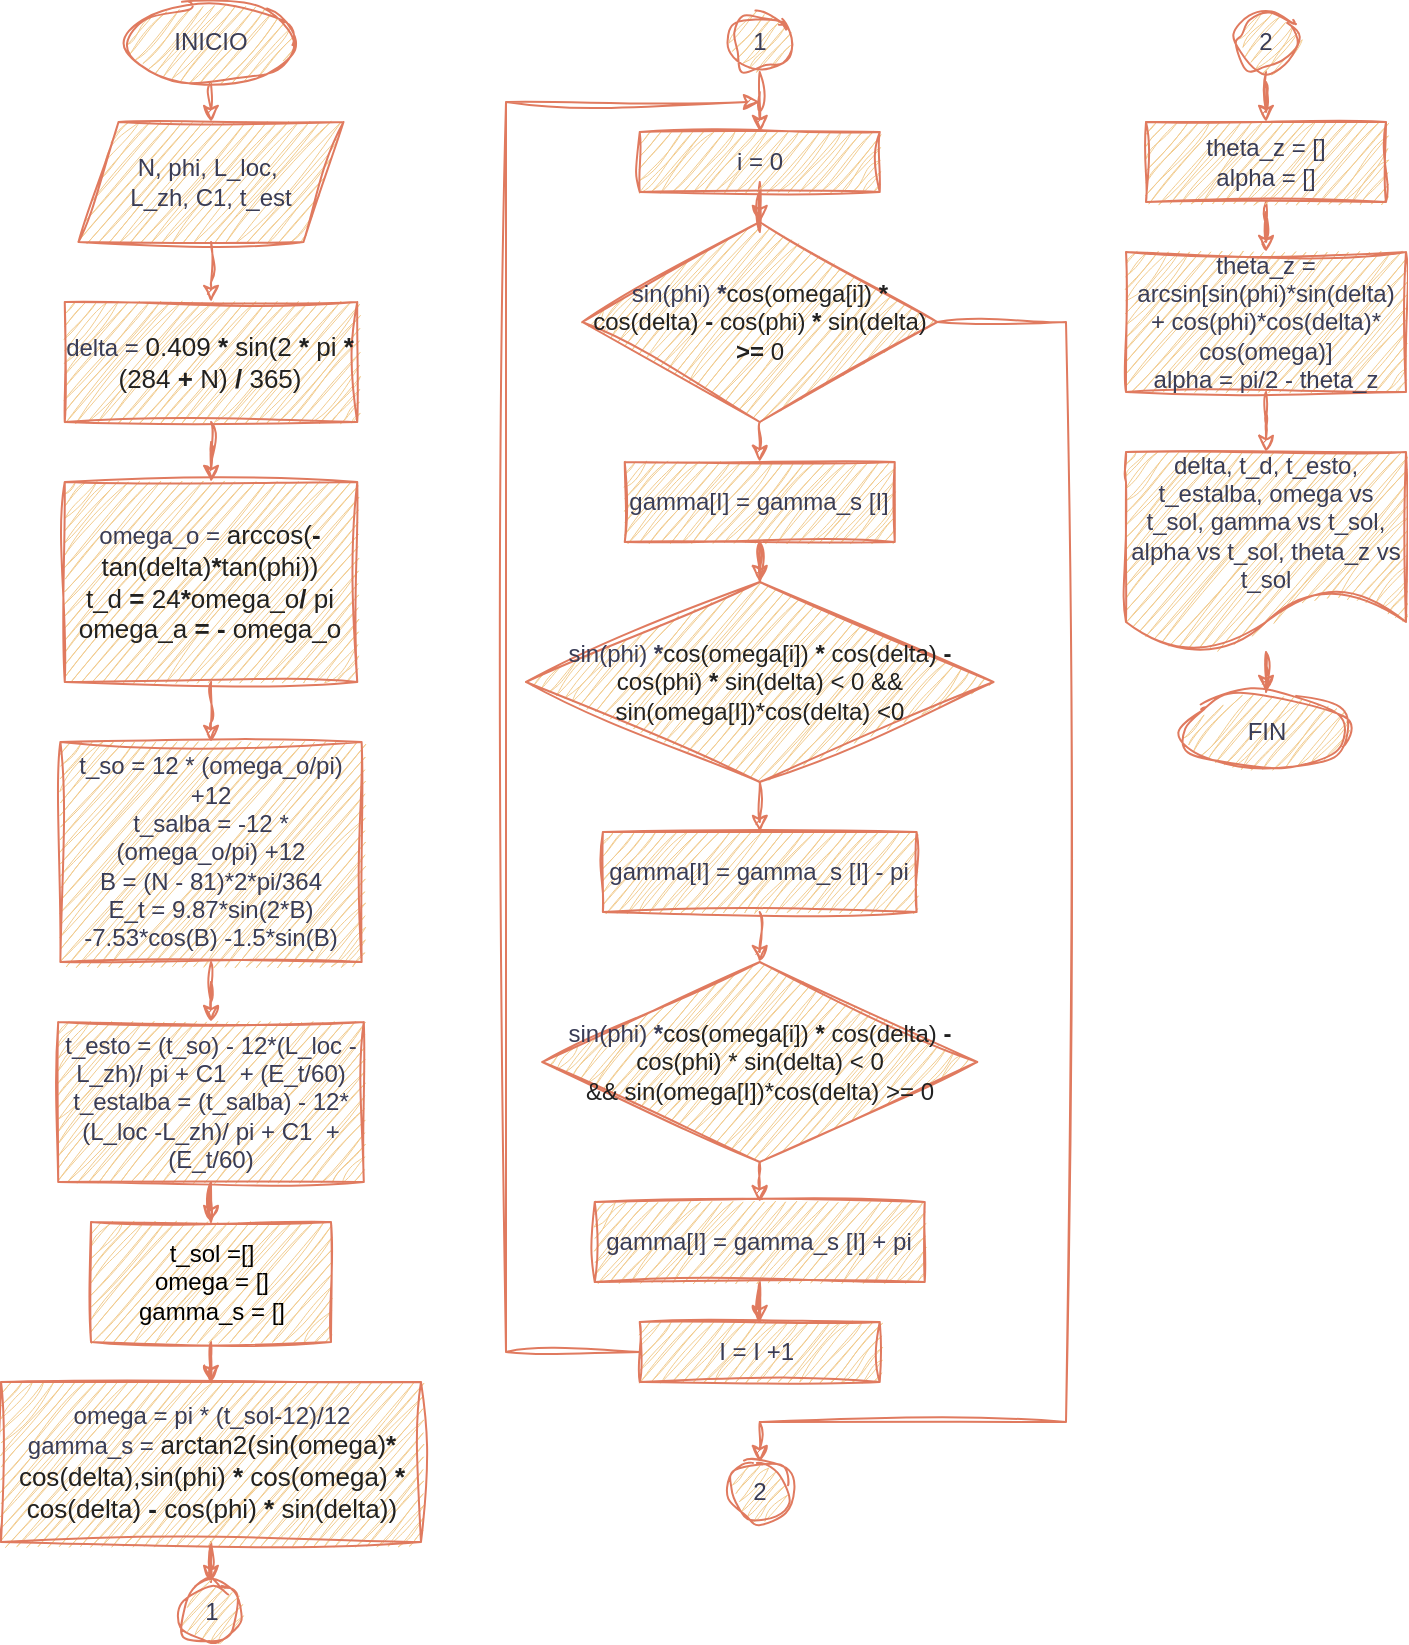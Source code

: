 <mxfile version="28.2.3">
  <diagram name="Page-1" id="dUV3OS4tSXvgmc0oWtay">
    <mxGraphModel dx="830" dy="1669" grid="1" gridSize="10" guides="1" tooltips="1" connect="1" arrows="1" fold="1" page="1" pageScale="1" pageWidth="850" pageHeight="1100" math="0" shadow="0">
      <root>
        <mxCell id="0" />
        <mxCell id="1" parent="0" />
        <mxCell id="bdSsWbuUKSo4tQdDhPc--3" value="" style="edgeStyle=orthogonalEdgeStyle;rounded=0;orthogonalLoop=1;jettySize=auto;html=1;labelBackgroundColor=none;strokeColor=#E07A5F;fontColor=default;sketch=1;curveFitting=1;jiggle=2;" edge="1" parent="1" source="bdSsWbuUKSo4tQdDhPc--1" target="bdSsWbuUKSo4tQdDhPc--2">
          <mxGeometry relative="1" as="geometry" />
        </mxCell>
        <mxCell id="bdSsWbuUKSo4tQdDhPc--1" value="INICIO" style="ellipse;whiteSpace=wrap;html=1;labelBackgroundColor=none;fillColor=#F2CC8F;strokeColor=#E07A5F;fontColor=#393C56;sketch=1;curveFitting=1;jiggle=2;" vertex="1" parent="1">
          <mxGeometry x="80" y="-1070" width="85" height="40" as="geometry" />
        </mxCell>
        <mxCell id="bdSsWbuUKSo4tQdDhPc--5" value="" style="edgeStyle=orthogonalEdgeStyle;rounded=0;orthogonalLoop=1;jettySize=auto;html=1;labelBackgroundColor=none;strokeColor=#E07A5F;fontColor=default;sketch=1;curveFitting=1;jiggle=2;" edge="1" parent="1" source="bdSsWbuUKSo4tQdDhPc--2" target="bdSsWbuUKSo4tQdDhPc--4">
          <mxGeometry relative="1" as="geometry" />
        </mxCell>
        <mxCell id="bdSsWbuUKSo4tQdDhPc--2" value="N, phi, L_loc,&amp;nbsp;&lt;div&gt;L_zh, C1, t_est&lt;/div&gt;" style="shape=parallelogram;perimeter=parallelogramPerimeter;whiteSpace=wrap;html=1;fixedSize=1;labelBackgroundColor=none;fillColor=#F2CC8F;strokeColor=#E07A5F;fontColor=#393C56;sketch=1;curveFitting=1;jiggle=2;" vertex="1" parent="1">
          <mxGeometry x="56.25" y="-1010" width="132.5" height="60" as="geometry" />
        </mxCell>
        <mxCell id="bdSsWbuUKSo4tQdDhPc--7" value="" style="edgeStyle=orthogonalEdgeStyle;rounded=0;orthogonalLoop=1;jettySize=auto;html=1;labelBackgroundColor=none;strokeColor=#E07A5F;fontColor=default;sketch=1;curveFitting=1;jiggle=2;" edge="1" parent="1" source="bdSsWbuUKSo4tQdDhPc--4" target="bdSsWbuUKSo4tQdDhPc--6">
          <mxGeometry relative="1" as="geometry" />
        </mxCell>
        <mxCell id="bdSsWbuUKSo4tQdDhPc--4" value="&lt;p&gt;&lt;font face=&quot;Helvetica&quot;&gt;delta =&amp;nbsp;&lt;span style=&quot;caret-color: rgb(33, 33, 33); color: rgb(33, 33, 33); font-size: 13px; text-align: start;&quot; class=&quot;mf&quot;&gt;0.409&lt;/span&gt;&lt;span style=&quot;caret-color: rgb(33, 33, 33); color: rgb(33, 33, 33); font-size: 13px; text-align: start;&quot;&gt;&amp;nbsp;&lt;b&gt;*&amp;nbsp;&lt;/b&gt;&lt;/span&gt;&lt;span style=&quot;caret-color: rgb(33, 33, 33); color: rgb(33, 33, 33); font-size: 13px; text-align: start;&quot; class=&quot;n&quot;&gt;sin&lt;/span&gt;&lt;span style=&quot;caret-color: rgb(33, 33, 33); color: rgb(33, 33, 33); font-size: 13px; text-align: start;&quot; class=&quot;p&quot;&gt;(&lt;/span&gt;&lt;span style=&quot;caret-color: rgb(33, 33, 33); color: rgb(33, 33, 33); font-size: 13px; text-align: start;&quot; class=&quot;mi&quot;&gt;2&lt;/span&gt;&lt;span style=&quot;caret-color: rgb(33, 33, 33); color: rgb(33, 33, 33); font-size: 13px; text-align: start;&quot;&gt; &lt;/span&gt;&lt;span style=&quot;caret-color: rgb(33, 33, 33); color: rgb(33, 33, 33); font-size: 13px; text-align: start; font-weight: bold;&quot; class=&quot;o&quot;&gt;*&lt;/span&gt;&lt;span style=&quot;caret-color: rgb(33, 33, 33); color: rgb(33, 33, 33); font-size: 13px; text-align: start;&quot;&gt; &lt;/span&gt;&lt;span style=&quot;caret-color: rgb(33, 33, 33); color: rgb(33, 33, 33); font-size: 13px; text-align: start;&quot; class=&quot;n&quot;&gt;pi&lt;/span&gt;&lt;span style=&quot;caret-color: rgb(33, 33, 33); color: rgb(33, 33, 33); font-size: 13px; text-align: start;&quot;&gt; &lt;/span&gt;&lt;span style=&quot;caret-color: rgb(33, 33, 33); color: rgb(33, 33, 33); font-size: 13px; text-align: start; font-weight: bold;&quot; class=&quot;o&quot;&gt;*&lt;/span&gt;&lt;span style=&quot;caret-color: rgb(33, 33, 33); color: rgb(33, 33, 33); font-size: 13px; text-align: start;&quot;&gt; &lt;/span&gt;&lt;span style=&quot;caret-color: rgb(33, 33, 33); color: rgb(33, 33, 33); font-size: 13px; text-align: start;&quot; class=&quot;p&quot;&gt;(&lt;/span&gt;&lt;span style=&quot;caret-color: rgb(33, 33, 33); color: rgb(33, 33, 33); font-size: 13px; text-align: start;&quot; class=&quot;mi&quot;&gt;284&lt;/span&gt;&lt;span style=&quot;caret-color: rgb(33, 33, 33); color: rgb(33, 33, 33); font-size: 13px; text-align: start;&quot;&gt; &lt;/span&gt;&lt;span style=&quot;caret-color: rgb(33, 33, 33); color: rgb(33, 33, 33); font-size: 13px; text-align: start; font-weight: bold;&quot; class=&quot;o&quot;&gt;+&lt;/span&gt;&lt;span style=&quot;caret-color: rgb(33, 33, 33); color: rgb(33, 33, 33); font-size: 13px; text-align: start;&quot;&gt; &lt;/span&gt;&lt;span style=&quot;caret-color: rgb(33, 33, 33); color: rgb(33, 33, 33); font-size: 13px; text-align: start;&quot; class=&quot;n&quot;&gt;N&lt;/span&gt;&lt;span style=&quot;caret-color: rgb(33, 33, 33); color: rgb(33, 33, 33); font-size: 13px; text-align: start;&quot; class=&quot;p&quot;&gt;)&lt;/span&gt;&lt;span style=&quot;caret-color: rgb(33, 33, 33); color: rgb(33, 33, 33); font-size: 13px; text-align: start;&quot;&gt; &lt;/span&gt;&lt;span style=&quot;caret-color: rgb(33, 33, 33); color: rgb(33, 33, 33); font-size: 13px; text-align: start; font-weight: bold;&quot; class=&quot;o&quot;&gt;/&lt;/span&gt;&lt;span style=&quot;caret-color: rgb(33, 33, 33); color: rgb(33, 33, 33); font-size: 13px; text-align: start;&quot;&gt; &lt;/span&gt;&lt;span style=&quot;caret-color: rgb(33, 33, 33); color: rgb(33, 33, 33); font-size: 13px; text-align: start;&quot; class=&quot;mi&quot;&gt;365&lt;/span&gt;&lt;span style=&quot;caret-color: rgb(33, 33, 33); color: rgb(33, 33, 33); font-size: 13px; text-align: start;&quot; class=&quot;p&quot;&gt;)&lt;/span&gt;&lt;/font&gt;&lt;/p&gt;" style="rounded=0;whiteSpace=wrap;html=1;labelBackgroundColor=none;fillColor=#F2CC8F;strokeColor=#E07A5F;fontColor=#393C56;sketch=1;curveFitting=1;jiggle=2;" vertex="1" parent="1">
          <mxGeometry x="49.38" y="-920" width="146.25" height="60" as="geometry" />
        </mxCell>
        <mxCell id="bdSsWbuUKSo4tQdDhPc--11" value="" style="edgeStyle=orthogonalEdgeStyle;rounded=0;orthogonalLoop=1;jettySize=auto;html=1;labelBackgroundColor=none;strokeColor=#E07A5F;fontColor=default;sketch=1;curveFitting=1;jiggle=2;" edge="1" parent="1" source="bdSsWbuUKSo4tQdDhPc--6" target="bdSsWbuUKSo4tQdDhPc--9">
          <mxGeometry relative="1" as="geometry" />
        </mxCell>
        <mxCell id="bdSsWbuUKSo4tQdDhPc--6" value="&lt;p&gt;&lt;span&gt;omega_o =&amp;nbsp;&lt;span style=&quot;caret-color: rgb(33, 33, 33); color: rgb(33, 33, 33); font-size: 13px; text-align: start;&quot; class=&quot;n&quot;&gt;arccos&lt;/span&gt;&lt;span style=&quot;caret-color: rgb(33, 33, 33); color: rgb(33, 33, 33); font-size: 13px; text-align: start;&quot; class=&quot;p&quot;&gt;(&lt;/span&gt;&lt;span style=&quot;caret-color: rgb(33, 33, 33); color: rgb(33, 33, 33); font-size: 13px; text-align: start; font-weight: bold;&quot; class=&quot;o&quot;&gt;-&lt;/span&gt;&lt;span style=&quot;caret-color: rgb(33, 33, 33); color: rgb(33, 33, 33); font-size: 13px; text-align: start;&quot; class=&quot;n&quot;&gt;tan&lt;/span&gt;&lt;span style=&quot;caret-color: rgb(33, 33, 33); color: rgb(33, 33, 33); font-size: 13px; text-align: start;&quot; class=&quot;p&quot;&gt;(&lt;/span&gt;&lt;span style=&quot;caret-color: rgb(33, 33, 33); color: rgb(33, 33, 33); font-size: 13px; text-align: start;&quot; class=&quot;n&quot;&gt;delta&lt;/span&gt;&lt;span style=&quot;caret-color: rgb(33, 33, 33); color: rgb(33, 33, 33); font-size: 13px; text-align: start;&quot; class=&quot;p&quot;&gt;)&lt;/span&gt;&lt;span style=&quot;caret-color: rgb(33, 33, 33); color: rgb(33, 33, 33); font-size: 13px; text-align: start; font-weight: bold;&quot; class=&quot;o&quot;&gt;*&lt;/span&gt;&lt;span style=&quot;caret-color: rgb(33, 33, 33); color: rgb(33, 33, 33); font-size: 13px; text-align: start;&quot; class=&quot;n&quot;&gt;tan&lt;/span&gt;&lt;span style=&quot;caret-color: rgb(33, 33, 33); color: rgb(33, 33, 33); font-size: 13px; text-align: start;&quot; class=&quot;p&quot;&gt;(&lt;/span&gt;&lt;span style=&quot;caret-color: rgb(33, 33, 33); color: rgb(33, 33, 33); font-size: 13px; text-align: start;&quot; class=&quot;n&quot;&gt;phi&lt;/span&gt;&lt;span style=&quot;caret-color: rgb(33, 33, 33); color: rgb(33, 33, 33); font-size: 13px; text-align: start;&quot; class=&quot;p&quot;&gt;))&lt;br&gt;&lt;/span&gt;&lt;span style=&quot;caret-color: rgb(33, 33, 33); color: rgb(33, 33, 33); font-size: 13px; text-align: start;&quot; class=&quot;n&quot;&gt;t_d&lt;/span&gt;&lt;span style=&quot;caret-color: rgb(33, 33, 33); color: rgb(33, 33, 33); font-size: 13px; text-align: start;&quot;&gt; &lt;/span&gt;&lt;span style=&quot;caret-color: rgb(33, 33, 33); color: rgb(33, 33, 33); font-size: 13px; text-align: start; font-weight: bold;&quot; class=&quot;o&quot;&gt;=&lt;/span&gt;&lt;span style=&quot;caret-color: rgb(33, 33, 33); color: rgb(33, 33, 33); font-size: 13px; text-align: start;&quot;&gt; &lt;/span&gt;&lt;span style=&quot;caret-color: rgb(33, 33, 33); color: rgb(33, 33, 33); font-size: 13px; text-align: start;&quot; class=&quot;mi&quot;&gt;24&lt;/span&gt;&lt;span style=&quot;caret-color: rgb(33, 33, 33); color: rgb(33, 33, 33); font-size: 13px; text-align: start; font-weight: bold;&quot; class=&quot;o&quot;&gt;*&lt;/span&gt;&lt;span style=&quot;caret-color: rgb(33, 33, 33); color: rgb(33, 33, 33); font-size: 13px; text-align: start;&quot; class=&quot;n&quot;&gt;omega_o&lt;/span&gt;&lt;span style=&quot;caret-color: rgb(33, 33, 33); color: rgb(33, 33, 33); font-size: 13px; text-align: start; font-weight: bold;&quot; class=&quot;o&quot;&gt;/&lt;/span&gt;&lt;span style=&quot;caret-color: rgb(33, 33, 33); color: rgb(33, 33, 33); font-size: 13px; text-align: start;&quot;&gt; &lt;/span&gt;&lt;span style=&quot;caret-color: rgb(33, 33, 33); color: rgb(33, 33, 33); font-size: 13px; text-align: start;&quot; class=&quot;n&quot;&gt;pi&lt;br&gt;&lt;/span&gt;&lt;span style=&quot;caret-color: rgb(33, 33, 33); color: rgb(33, 33, 33); font-size: 13px; text-align: start;&quot; class=&quot;n&quot;&gt;omega_a&lt;/span&gt;&lt;span style=&quot;caret-color: rgb(33, 33, 33); color: rgb(33, 33, 33); font-size: 13px; text-align: start;&quot;&gt; &lt;/span&gt;&lt;span style=&quot;caret-color: rgb(33, 33, 33); color: rgb(33, 33, 33); font-size: 13px; text-align: start; font-weight: bold;&quot; class=&quot;o&quot;&gt;=&lt;/span&gt;&lt;span style=&quot;caret-color: rgb(33, 33, 33); color: rgb(33, 33, 33); font-size: 13px; text-align: start;&quot;&gt; &lt;/span&gt;&lt;span style=&quot;caret-color: rgb(33, 33, 33); color: rgb(33, 33, 33); font-size: 13px; text-align: start; font-weight: bold;&quot; class=&quot;o&quot;&gt;-&lt;/span&gt;&lt;span style=&quot;caret-color: rgb(33, 33, 33); color: rgb(33, 33, 33); font-size: 13px; text-align: start;&quot;&gt; &lt;/span&gt;&lt;span style=&quot;caret-color: rgb(33, 33, 33); color: rgb(33, 33, 33); font-size: 13px; text-align: start;&quot; class=&quot;n&quot;&gt;omega_o&lt;/span&gt;&lt;/span&gt;&lt;/p&gt;" style="rounded=0;whiteSpace=wrap;html=1;labelBackgroundColor=none;fillColor=#F2CC8F;strokeColor=#E07A5F;fontColor=#393C56;sketch=1;curveFitting=1;jiggle=2;" vertex="1" parent="1">
          <mxGeometry x="49.38" y="-830" width="146.25" height="100" as="geometry" />
        </mxCell>
        <mxCell id="bdSsWbuUKSo4tQdDhPc--12" value="" style="edgeStyle=orthogonalEdgeStyle;rounded=0;orthogonalLoop=1;jettySize=auto;html=1;labelBackgroundColor=none;strokeColor=#E07A5F;fontColor=default;sketch=1;curveFitting=1;jiggle=2;" edge="1" parent="1" source="bdSsWbuUKSo4tQdDhPc--9" target="bdSsWbuUKSo4tQdDhPc--10">
          <mxGeometry relative="1" as="geometry" />
        </mxCell>
        <mxCell id="bdSsWbuUKSo4tQdDhPc--9" value="t_so = 12 * (omega_o/pi) +12&lt;div&gt;t_salba = -12 * (omega_o/pi) +12&lt;/div&gt;&lt;div&gt;B = (N - 81)*2*pi/364&lt;/div&gt;&lt;div&gt;E_t = 9.87*sin(2*B) -7.53*cos(B) -1.5*sin(B)&lt;/div&gt;" style="rounded=0;whiteSpace=wrap;html=1;labelBackgroundColor=none;fillColor=#F2CC8F;strokeColor=#E07A5F;fontColor=#393C56;sketch=1;curveFitting=1;jiggle=2;" vertex="1" parent="1">
          <mxGeometry x="47.19" y="-700" width="150.62" height="110" as="geometry" />
        </mxCell>
        <mxCell id="bdSsWbuUKSo4tQdDhPc--32" value="" style="edgeStyle=orthogonalEdgeStyle;rounded=0;orthogonalLoop=1;jettySize=auto;html=1;labelBackgroundColor=none;strokeColor=#E07A5F;fontColor=default;sketch=1;curveFitting=1;jiggle=2;" edge="1" parent="1" source="bdSsWbuUKSo4tQdDhPc--10" target="bdSsWbuUKSo4tQdDhPc--13">
          <mxGeometry relative="1" as="geometry" />
        </mxCell>
        <mxCell id="bdSsWbuUKSo4tQdDhPc--10" value="t_esto = (t_so) - 12*(L_loc -L_zh)/ pi + C1 &amp;nbsp;+ (E_t/60)&lt;div&gt;t_estalba = (t_salba) - 12*(L_loc -L_zh)/ pi + C1 &amp;nbsp;+ (E_t/60)&lt;br&gt;&lt;/div&gt;" style="rounded=0;whiteSpace=wrap;html=1;labelBackgroundColor=none;fillColor=#F2CC8F;strokeColor=#E07A5F;fontColor=#393C56;sketch=1;curveFitting=1;jiggle=2;" vertex="1" parent="1">
          <mxGeometry x="46.1" y="-560" width="152.8" height="80" as="geometry" />
        </mxCell>
        <mxCell id="bdSsWbuUKSo4tQdDhPc--16" value="" style="edgeStyle=orthogonalEdgeStyle;rounded=0;orthogonalLoop=1;jettySize=auto;html=1;labelBackgroundColor=none;strokeColor=#E07A5F;fontColor=default;sketch=1;curveFitting=1;jiggle=2;" edge="1" parent="1" source="bdSsWbuUKSo4tQdDhPc--13" target="bdSsWbuUKSo4tQdDhPc--14">
          <mxGeometry relative="1" as="geometry" />
        </mxCell>
        <mxCell id="bdSsWbuUKSo4tQdDhPc--13" value="&lt;span style=&quot;caret-color: rgb(0, 0, 0); color: rgb(0, 0, 0); font-family: Helvetica; font-size: 12px; font-style: normal; font-variant-caps: normal; font-weight: 400; letter-spacing: normal; text-align: center; text-indent: 0px; text-transform: none; white-space: normal; word-spacing: 0px; -webkit-text-stroke-width: 0px; text-decoration: none; float: none; display: inline !important;&quot;&gt;t_sol =[]&lt;/span&gt;&lt;div style=&quot;caret-color: rgb(0, 0, 0); color: rgb(0, 0, 0); font-family: Helvetica; font-size: 12px; font-style: normal; font-variant-caps: normal; font-weight: 400; letter-spacing: normal; text-align: center; text-indent: 0px; text-transform: none; white-space: normal; word-spacing: 0px; -webkit-text-stroke-width: 0px; text-decoration: none;&quot;&gt;&lt;span&gt;omega = []&lt;/span&gt;&lt;/div&gt;&lt;div style=&quot;caret-color: rgb(0, 0, 0); color: rgb(0, 0, 0); font-family: Helvetica; font-size: 12px; font-style: normal; font-variant-caps: normal; font-weight: 400; letter-spacing: normal; text-align: center; text-indent: 0px; text-transform: none; white-space: normal; word-spacing: 0px; -webkit-text-stroke-width: 0px; text-decoration: none;&quot;&gt;&lt;span&gt;gamma_s = []&lt;/span&gt;&lt;/div&gt;" style="rounded=0;whiteSpace=wrap;html=1;labelBackgroundColor=none;fillColor=#F2CC8F;strokeColor=#E07A5F;fontColor=#393C56;sketch=1;curveFitting=1;jiggle=2;" vertex="1" parent="1">
          <mxGeometry x="62.5" y="-460" width="120" height="60" as="geometry" />
        </mxCell>
        <mxCell id="bdSsWbuUKSo4tQdDhPc--42" value="" style="edgeStyle=orthogonalEdgeStyle;rounded=0;orthogonalLoop=1;jettySize=auto;html=1;labelBackgroundColor=none;strokeColor=#E07A5F;fontColor=default;sketch=1;curveFitting=1;jiggle=2;" edge="1" parent="1" source="bdSsWbuUKSo4tQdDhPc--14" target="bdSsWbuUKSo4tQdDhPc--41">
          <mxGeometry relative="1" as="geometry" />
        </mxCell>
        <mxCell id="bdSsWbuUKSo4tQdDhPc--14" value="&lt;span&gt;omega = pi * (t_sol-12)/12&lt;br&gt;&lt;/span&gt;&lt;div&gt;&lt;span&gt;gamma_s =&amp;nbsp;&lt;span style=&quot;caret-color: rgb(33, 33, 33); color: rgb(33, 33, 33); font-size: 13px; text-align: start;&quot; class=&quot;n&quot;&gt;arctan2&lt;/span&gt;&lt;span style=&quot;caret-color: rgb(33, 33, 33); color: rgb(33, 33, 33); font-size: 13px; text-align: start;&quot; class=&quot;p&quot;&gt;(&lt;/span&gt;&lt;span style=&quot;caret-color: rgb(33, 33, 33); color: rgb(33, 33, 33); font-size: 13px; text-align: start;&quot; class=&quot;n&quot;&gt;sin&lt;/span&gt;&lt;span style=&quot;caret-color: rgb(33, 33, 33); color: rgb(33, 33, 33); font-size: 13px; text-align: start;&quot; class=&quot;p&quot;&gt;(&lt;/span&gt;&lt;span style=&quot;caret-color: rgb(33, 33, 33); color: rgb(33, 33, 33); font-size: 13px; text-align: start;&quot; class=&quot;n&quot;&gt;omega&lt;/span&gt;&lt;span style=&quot;caret-color: rgb(33, 33, 33); color: rgb(33, 33, 33); font-size: 13px; text-align: start;&quot; class=&quot;p&quot;&gt;)&lt;/span&gt;&lt;span style=&quot;caret-color: rgb(33, 33, 33); color: rgb(33, 33, 33); font-size: 13px; text-align: start; font-weight: bold;&quot; class=&quot;o&quot;&gt;*&lt;/span&gt;&lt;span style=&quot;caret-color: rgb(33, 33, 33); color: rgb(33, 33, 33); font-size: 13px; text-align: start;&quot;&gt; &lt;/span&gt;&lt;span style=&quot;caret-color: rgb(33, 33, 33); color: rgb(33, 33, 33); font-size: 13px; text-align: start;&quot; class=&quot;n&quot;&gt;cos&lt;/span&gt;&lt;span style=&quot;caret-color: rgb(33, 33, 33); color: rgb(33, 33, 33); font-size: 13px; text-align: start;&quot; class=&quot;p&quot;&gt;(&lt;/span&gt;&lt;span style=&quot;caret-color: rgb(33, 33, 33); color: rgb(33, 33, 33); font-size: 13px; text-align: start;&quot; class=&quot;n&quot;&gt;delta&lt;/span&gt;&lt;span style=&quot;caret-color: rgb(33, 33, 33); color: rgb(33, 33, 33); font-size: 13px; text-align: start;&quot; class=&quot;p&quot;&gt;),&lt;/span&gt;&lt;span style=&quot;caret-color: rgb(33, 33, 33); color: rgb(33, 33, 33); font-size: 13px; text-align: start;&quot; class=&quot;n&quot;&gt;sin&lt;/span&gt;&lt;span style=&quot;caret-color: rgb(33, 33, 33); color: rgb(33, 33, 33); font-size: 13px; text-align: start;&quot; class=&quot;p&quot;&gt;(&lt;/span&gt;&lt;span style=&quot;caret-color: rgb(33, 33, 33); color: rgb(33, 33, 33); font-size: 13px; text-align: start;&quot; class=&quot;n&quot;&gt;phi&lt;/span&gt;&lt;span style=&quot;caret-color: rgb(33, 33, 33); color: rgb(33, 33, 33); font-size: 13px; text-align: start;&quot; class=&quot;p&quot;&gt;)&lt;/span&gt;&lt;span style=&quot;caret-color: rgb(33, 33, 33); color: rgb(33, 33, 33); font-size: 13px; text-align: start;&quot;&gt; &lt;/span&gt;&lt;span style=&quot;caret-color: rgb(33, 33, 33); color: rgb(33, 33, 33); font-size: 13px; text-align: start; font-weight: bold;&quot; class=&quot;o&quot;&gt;*&lt;/span&gt;&lt;span style=&quot;caret-color: rgb(33, 33, 33); color: rgb(33, 33, 33); font-size: 13px; text-align: start;&quot;&gt; &lt;/span&gt;&lt;span style=&quot;caret-color: rgb(33, 33, 33); color: rgb(33, 33, 33); font-size: 13px; text-align: start;&quot; class=&quot;n&quot;&gt;cos&lt;/span&gt;&lt;span style=&quot;caret-color: rgb(33, 33, 33); color: rgb(33, 33, 33); font-size: 13px; text-align: start;&quot; class=&quot;p&quot;&gt;(&lt;/span&gt;&lt;span style=&quot;caret-color: rgb(33, 33, 33); color: rgb(33, 33, 33); font-size: 13px; text-align: start;&quot; class=&quot;n&quot;&gt;omega&lt;/span&gt;&lt;span style=&quot;caret-color: rgb(33, 33, 33); color: rgb(33, 33, 33); font-size: 13px; text-align: start;&quot; class=&quot;p&quot;&gt;)&lt;/span&gt;&lt;span style=&quot;caret-color: rgb(33, 33, 33); color: rgb(33, 33, 33); font-size: 13px; text-align: start;&quot;&gt; &lt;/span&gt;&lt;span style=&quot;caret-color: rgb(33, 33, 33); color: rgb(33, 33, 33); font-size: 13px; text-align: start; font-weight: bold;&quot; class=&quot;o&quot;&gt;*&lt;/span&gt;&lt;span style=&quot;caret-color: rgb(33, 33, 33); color: rgb(33, 33, 33); font-size: 13px; text-align: start;&quot;&gt; &lt;/span&gt;&lt;span style=&quot;caret-color: rgb(33, 33, 33); color: rgb(33, 33, 33); font-size: 13px; text-align: start;&quot; class=&quot;n&quot;&gt;cos&lt;/span&gt;&lt;span style=&quot;caret-color: rgb(33, 33, 33); color: rgb(33, 33, 33); font-size: 13px; text-align: start;&quot; class=&quot;p&quot;&gt;(&lt;/span&gt;&lt;span style=&quot;caret-color: rgb(33, 33, 33); color: rgb(33, 33, 33); font-size: 13px; text-align: start;&quot; class=&quot;n&quot;&gt;delta&lt;/span&gt;&lt;span style=&quot;caret-color: rgb(33, 33, 33); color: rgb(33, 33, 33); font-size: 13px; text-align: start;&quot; class=&quot;p&quot;&gt;)&lt;/span&gt;&lt;span style=&quot;caret-color: rgb(33, 33, 33); color: rgb(33, 33, 33); font-size: 13px; text-align: start;&quot;&gt; &lt;/span&gt;&lt;span style=&quot;caret-color: rgb(33, 33, 33); color: rgb(33, 33, 33); font-size: 13px; text-align: start; font-weight: bold;&quot; class=&quot;o&quot;&gt;-&lt;/span&gt;&lt;span style=&quot;caret-color: rgb(33, 33, 33); color: rgb(33, 33, 33); font-size: 13px; text-align: start;&quot;&gt; &lt;/span&gt;&lt;span style=&quot;caret-color: rgb(33, 33, 33); color: rgb(33, 33, 33); font-size: 13px; text-align: start;&quot; class=&quot;n&quot;&gt;cos&lt;/span&gt;&lt;span style=&quot;caret-color: rgb(33, 33, 33); color: rgb(33, 33, 33); font-size: 13px; text-align: start;&quot; class=&quot;p&quot;&gt;(&lt;/span&gt;&lt;span style=&quot;caret-color: rgb(33, 33, 33); color: rgb(33, 33, 33); font-size: 13px; text-align: start;&quot; class=&quot;n&quot;&gt;phi&lt;/span&gt;&lt;span style=&quot;caret-color: rgb(33, 33, 33); color: rgb(33, 33, 33); font-size: 13px; text-align: start;&quot; class=&quot;p&quot;&gt;)&lt;/span&gt;&lt;span style=&quot;caret-color: rgb(33, 33, 33); color: rgb(33, 33, 33); font-size: 13px; text-align: start;&quot;&gt; &lt;/span&gt;&lt;span style=&quot;caret-color: rgb(33, 33, 33); color: rgb(33, 33, 33); font-size: 13px; text-align: start; font-weight: bold;&quot; class=&quot;o&quot;&gt;*&lt;/span&gt;&lt;span style=&quot;caret-color: rgb(33, 33, 33); color: rgb(33, 33, 33); font-size: 13px; text-align: start;&quot;&gt; &lt;/span&gt;&lt;span style=&quot;caret-color: rgb(33, 33, 33); color: rgb(33, 33, 33); font-size: 13px; text-align: start;&quot; class=&quot;n&quot;&gt;sin&lt;/span&gt;&lt;span style=&quot;caret-color: rgb(33, 33, 33); color: rgb(33, 33, 33); font-size: 13px; text-align: start;&quot; class=&quot;p&quot;&gt;(&lt;/span&gt;&lt;span style=&quot;caret-color: rgb(33, 33, 33); color: rgb(33, 33, 33); font-size: 13px; text-align: start;&quot; class=&quot;n&quot;&gt;delta&lt;/span&gt;&lt;span style=&quot;caret-color: rgb(33, 33, 33); color: rgb(33, 33, 33); font-size: 13px; text-align: start;&quot; class=&quot;p&quot;&gt;))&lt;/span&gt;&lt;/span&gt;&lt;/div&gt;" style="rounded=0;whiteSpace=wrap;html=1;labelBackgroundColor=none;fillColor=#F2CC8F;strokeColor=#E07A5F;fontColor=#393C56;sketch=1;curveFitting=1;jiggle=2;" vertex="1" parent="1">
          <mxGeometry x="17.5" y="-380" width="210" height="80" as="geometry" />
        </mxCell>
        <mxCell id="bdSsWbuUKSo4tQdDhPc--38" value="" style="edgeStyle=orthogonalEdgeStyle;rounded=0;orthogonalLoop=1;jettySize=auto;html=1;labelBackgroundColor=none;strokeColor=#E07A5F;fontColor=default;sketch=1;curveFitting=1;jiggle=2;" edge="1" parent="1" source="bdSsWbuUKSo4tQdDhPc--15" target="bdSsWbuUKSo4tQdDhPc--37">
          <mxGeometry relative="1" as="geometry" />
        </mxCell>
        <mxCell id="bdSsWbuUKSo4tQdDhPc--15" value="delta, t_d, t_esto, t_estalba, omega vs t_sol, gamma vs t_sol, alpha vs t_sol, theta_z vs t_sol" style="shape=document;whiteSpace=wrap;html=1;boundedLbl=1;labelBackgroundColor=none;fillColor=#F2CC8F;strokeColor=#E07A5F;fontColor=#393C56;sketch=1;curveFitting=1;jiggle=2;" vertex="1" parent="1">
          <mxGeometry x="580" y="-845" width="140" height="100" as="geometry" />
        </mxCell>
        <mxCell id="bdSsWbuUKSo4tQdDhPc--21" value="" style="edgeStyle=orthogonalEdgeStyle;rounded=0;orthogonalLoop=1;jettySize=auto;html=1;labelBackgroundColor=none;strokeColor=#E07A5F;fontColor=default;sketch=1;curveFitting=1;jiggle=2;" edge="1" parent="1" source="bdSsWbuUKSo4tQdDhPc--17" target="bdSsWbuUKSo4tQdDhPc--18">
          <mxGeometry relative="1" as="geometry" />
        </mxCell>
        <mxCell id="bdSsWbuUKSo4tQdDhPc--55" value="" style="edgeStyle=orthogonalEdgeStyle;rounded=0;orthogonalLoop=1;jettySize=auto;html=1;entryX=0.5;entryY=0;entryDx=0;entryDy=0;labelBackgroundColor=none;strokeColor=#E07A5F;fontColor=default;sketch=1;curveFitting=1;jiggle=2;" edge="1" parent="1" source="bdSsWbuUKSo4tQdDhPc--17" target="bdSsWbuUKSo4tQdDhPc--44">
          <mxGeometry relative="1" as="geometry">
            <mxPoint x="540" y="-360" as="targetPoint" />
            <Array as="points">
              <mxPoint x="550" y="-910" />
              <mxPoint x="550" y="-360" />
            </Array>
          </mxGeometry>
        </mxCell>
        <mxCell id="bdSsWbuUKSo4tQdDhPc--17" value="&lt;p&gt;&lt;span class=&quot;n&quot;&gt;sin&lt;/span&gt;&lt;span class=&quot;p&quot;&gt;(&lt;/span&gt;&lt;span class=&quot;n&quot;&gt;phi&lt;/span&gt;&lt;span class=&quot;p&quot;&gt;)&lt;/span&gt; &lt;span style=&quot;font-weight: bold;&quot; class=&quot;o&quot;&gt;*&lt;/span&gt;&lt;span style=&quot;caret-color: rgb(33, 33, 33); color: rgb(33, 33, 33); font-family: Helvetica; white-space: normal;&quot; class=&quot;n&quot;&gt;cos&lt;/span&gt;&lt;span style=&quot;caret-color: rgb(33, 33, 33); color: rgb(33, 33, 33); font-family: Helvetica; white-space: normal;&quot; class=&quot;p&quot;&gt;(&lt;/span&gt;&lt;span style=&quot;caret-color: rgb(33, 33, 33); color: rgb(33, 33, 33); font-family: Helvetica; white-space: normal;&quot; class=&quot;n&quot;&gt;omega&lt;/span&gt;&lt;span style=&quot;caret-color: rgb(33, 33, 33); color: rgb(33, 33, 33); font-family: Helvetica; white-space: normal;&quot; class=&quot;p&quot;&gt;[&lt;/span&gt;&lt;span style=&quot;caret-color: rgb(33, 33, 33); color: rgb(33, 33, 33); font-family: Helvetica; white-space: normal;&quot; class=&quot;n&quot;&gt;i&lt;/span&gt;&lt;span style=&quot;caret-color: rgb(33, 33, 33); color: rgb(33, 33, 33); font-family: Helvetica; white-space: normal;&quot; class=&quot;p&quot;&gt;])&lt;/span&gt;&lt;span style=&quot;caret-color: rgb(33, 33, 33); color: rgb(33, 33, 33); font-family: Helvetica; white-space: normal;&quot;&gt; &lt;/span&gt;&lt;span style=&quot;caret-color: rgb(33, 33, 33); color: rgb(33, 33, 33); font-family: Helvetica; white-space: normal; font-weight: bold;&quot; class=&quot;o&quot;&gt;*&lt;/span&gt;&lt;span style=&quot;caret-color: rgb(33, 33, 33); color: rgb(33, 33, 33); font-family: Helvetica; white-space: normal;&quot;&gt; &lt;/span&gt;&lt;span style=&quot;caret-color: rgb(33, 33, 33); color: rgb(33, 33, 33); font-family: Helvetica; white-space: normal;&quot; class=&quot;n&quot;&gt;cos&lt;/span&gt;&lt;span style=&quot;caret-color: rgb(33, 33, 33); color: rgb(33, 33, 33); font-family: Helvetica; white-space: normal;&quot; class=&quot;p&quot;&gt;(&lt;/span&gt;&lt;span style=&quot;caret-color: rgb(33, 33, 33); color: rgb(33, 33, 33); font-family: Helvetica; white-space: normal;&quot; class=&quot;n&quot;&gt;delta&lt;/span&gt;&lt;span style=&quot;caret-color: rgb(33, 33, 33); color: rgb(33, 33, 33); font-family: Helvetica; white-space: normal;&quot; class=&quot;p&quot;&gt;)&lt;/span&gt;&lt;span style=&quot;caret-color: rgb(33, 33, 33); color: rgb(33, 33, 33); font-family: Helvetica; white-space: normal;&quot;&gt; &lt;/span&gt;&lt;span style=&quot;caret-color: rgb(33, 33, 33); color: rgb(33, 33, 33); font-family: Helvetica; white-space: normal; font-weight: bold;&quot; class=&quot;o&quot;&gt;-&lt;/span&gt;&lt;span style=&quot;caret-color: rgb(33, 33, 33); color: rgb(33, 33, 33); font-family: Helvetica; white-space: normal;&quot;&gt; &lt;/span&gt;&lt;span style=&quot;caret-color: rgb(33, 33, 33); color: rgb(33, 33, 33); font-family: Helvetica; white-space: normal;&quot; class=&quot;n&quot;&gt;cos&lt;/span&gt;&lt;span style=&quot;caret-color: rgb(33, 33, 33); color: rgb(33, 33, 33); font-family: Helvetica; white-space: normal;&quot; class=&quot;p&quot;&gt;(&lt;/span&gt;&lt;span style=&quot;caret-color: rgb(33, 33, 33); color: rgb(33, 33, 33); font-family: Helvetica; white-space: normal;&quot; class=&quot;n&quot;&gt;phi&lt;/span&gt;&lt;span style=&quot;caret-color: rgb(33, 33, 33); color: rgb(33, 33, 33); font-family: Helvetica; white-space: normal;&quot; class=&quot;p&quot;&gt;)&lt;/span&gt;&lt;span style=&quot;caret-color: rgb(33, 33, 33); color: rgb(33, 33, 33); font-family: Helvetica; white-space: normal;&quot;&gt; &lt;/span&gt;&lt;span style=&quot;caret-color: rgb(33, 33, 33); color: rgb(33, 33, 33); font-family: Helvetica; white-space: normal; font-weight: bold;&quot; class=&quot;o&quot;&gt;*&lt;/span&gt;&lt;span style=&quot;caret-color: rgb(33, 33, 33); color: rgb(33, 33, 33); font-family: Helvetica; white-space: normal;&quot;&gt; &lt;/span&gt;&lt;span style=&quot;caret-color: rgb(33, 33, 33); color: rgb(33, 33, 33); font-family: Helvetica; white-space: normal;&quot; class=&quot;n&quot;&gt;sin&lt;/span&gt;&lt;span style=&quot;caret-color: rgb(33, 33, 33); color: rgb(33, 33, 33); font-family: Helvetica; white-space: normal;&quot; class=&quot;p&quot;&gt;(&lt;/span&gt;&lt;span style=&quot;caret-color: rgb(33, 33, 33); color: rgb(33, 33, 33); font-family: Helvetica; white-space: normal;&quot; class=&quot;n&quot;&gt;delta&lt;/span&gt;&lt;span style=&quot;caret-color: rgb(33, 33, 33); color: rgb(33, 33, 33); font-family: Helvetica; white-space: normal;&quot; class=&quot;p&quot;&gt;)&lt;/span&gt;&lt;span style=&quot;caret-color: rgb(33, 33, 33); color: rgb(33, 33, 33); font-family: Helvetica; white-space: normal;&quot;&gt; &lt;/span&gt;&lt;span style=&quot;caret-color: rgb(33, 33, 33); color: rgb(33, 33, 33); font-family: Helvetica; white-space: normal; font-weight: bold;&quot; class=&quot;o&quot;&gt;&amp;gt;=&lt;/span&gt;&lt;span style=&quot;caret-color: rgb(33, 33, 33); color: rgb(33, 33, 33); font-family: Helvetica; white-space: normal;&quot;&gt; &lt;/span&gt;&lt;span style=&quot;caret-color: rgb(33, 33, 33); color: rgb(33, 33, 33); font-family: Helvetica; white-space: normal;&quot; class=&quot;mi&quot;&gt;0&lt;/span&gt;&lt;/p&gt;" style="rhombus;whiteSpace=wrap;html=1;labelBackgroundColor=none;fillColor=#F2CC8F;strokeColor=#E07A5F;fontColor=#393C56;sketch=1;curveFitting=1;jiggle=2;" vertex="1" parent="1">
          <mxGeometry x="308.12" y="-960" width="177.5" height="100" as="geometry" />
        </mxCell>
        <mxCell id="bdSsWbuUKSo4tQdDhPc--25" value="" style="edgeStyle=orthogonalEdgeStyle;rounded=0;orthogonalLoop=1;jettySize=auto;html=1;labelBackgroundColor=none;strokeColor=#E07A5F;fontColor=default;sketch=1;curveFitting=1;jiggle=2;" edge="1" parent="1" source="bdSsWbuUKSo4tQdDhPc--18" target="bdSsWbuUKSo4tQdDhPc--23">
          <mxGeometry relative="1" as="geometry" />
        </mxCell>
        <mxCell id="bdSsWbuUKSo4tQdDhPc--18" value="gamma[I] = gamma_s [I]" style="rounded=0;whiteSpace=wrap;html=1;labelBackgroundColor=none;fillColor=#F2CC8F;strokeColor=#E07A5F;fontColor=#393C56;sketch=1;curveFitting=1;jiggle=2;" vertex="1" parent="1">
          <mxGeometry x="329.37" y="-840" width="135" height="40" as="geometry" />
        </mxCell>
        <mxCell id="bdSsWbuUKSo4tQdDhPc--39" value="" style="edgeStyle=orthogonalEdgeStyle;rounded=0;orthogonalLoop=1;jettySize=auto;html=1;entryX=0.5;entryY=0;entryDx=0;entryDy=0;labelBackgroundColor=none;strokeColor=#E07A5F;fontColor=default;sketch=1;curveFitting=1;jiggle=2;" edge="1" parent="1" source="bdSsWbuUKSo4tQdDhPc--19" target="bdSsWbuUKSo4tQdDhPc--17">
          <mxGeometry relative="1" as="geometry" />
        </mxCell>
        <mxCell id="bdSsWbuUKSo4tQdDhPc--19" value="&amp;nbsp;i = 0&amp;nbsp;" style="rounded=0;whiteSpace=wrap;html=1;labelBackgroundColor=none;fillColor=#F2CC8F;strokeColor=#E07A5F;fontColor=#393C56;sketch=1;curveFitting=1;jiggle=2;" vertex="1" parent="1">
          <mxGeometry x="336.87" y="-1005" width="120" height="30" as="geometry" />
        </mxCell>
        <mxCell id="bdSsWbuUKSo4tQdDhPc--22" value="" style="edgeStyle=orthogonalEdgeStyle;rounded=0;orthogonalLoop=1;jettySize=auto;html=1;labelBackgroundColor=none;strokeColor=#E07A5F;fontColor=default;sketch=1;curveFitting=1;jiggle=2;" edge="1" parent="1" source="bdSsWbuUKSo4tQdDhPc--23" target="bdSsWbuUKSo4tQdDhPc--24">
          <mxGeometry relative="1" as="geometry" />
        </mxCell>
        <mxCell id="bdSsWbuUKSo4tQdDhPc--23" value="&lt;p&gt;&lt;span class=&quot;n&quot;&gt;sin&lt;/span&gt;&lt;span class=&quot;p&quot;&gt;(&lt;/span&gt;&lt;span class=&quot;n&quot;&gt;phi&lt;/span&gt;&lt;span class=&quot;p&quot;&gt;)&lt;/span&gt; &lt;span style=&quot;font-weight: bold;&quot; class=&quot;o&quot;&gt;*&lt;/span&gt;&lt;span style=&quot;caret-color: rgb(33, 33, 33); color: rgb(33, 33, 33); font-family: Helvetica; white-space: normal;&quot; class=&quot;n&quot;&gt;cos&lt;/span&gt;&lt;span style=&quot;caret-color: rgb(33, 33, 33); color: rgb(33, 33, 33); font-family: Helvetica; white-space: normal;&quot; class=&quot;p&quot;&gt;(&lt;/span&gt;&lt;span style=&quot;caret-color: rgb(33, 33, 33); color: rgb(33, 33, 33); font-family: Helvetica; white-space: normal;&quot; class=&quot;n&quot;&gt;omega&lt;/span&gt;&lt;span style=&quot;caret-color: rgb(33, 33, 33); color: rgb(33, 33, 33); font-family: Helvetica; white-space: normal;&quot; class=&quot;p&quot;&gt;[&lt;/span&gt;&lt;span style=&quot;caret-color: rgb(33, 33, 33); color: rgb(33, 33, 33); font-family: Helvetica; white-space: normal;&quot; class=&quot;n&quot;&gt;i&lt;/span&gt;&lt;span style=&quot;caret-color: rgb(33, 33, 33); color: rgb(33, 33, 33); font-family: Helvetica; white-space: normal;&quot; class=&quot;p&quot;&gt;])&lt;/span&gt;&lt;span style=&quot;caret-color: rgb(33, 33, 33); color: rgb(33, 33, 33); font-family: Helvetica; white-space: normal;&quot;&gt; &lt;/span&gt;&lt;span style=&quot;caret-color: rgb(33, 33, 33); color: rgb(33, 33, 33); font-family: Helvetica; white-space: normal; font-weight: bold;&quot; class=&quot;o&quot;&gt;*&lt;/span&gt;&lt;span style=&quot;caret-color: rgb(33, 33, 33); color: rgb(33, 33, 33); font-family: Helvetica; white-space: normal;&quot;&gt; &lt;/span&gt;&lt;span style=&quot;caret-color: rgb(33, 33, 33); color: rgb(33, 33, 33); font-family: Helvetica; white-space: normal;&quot; class=&quot;n&quot;&gt;cos&lt;/span&gt;&lt;span style=&quot;caret-color: rgb(33, 33, 33); color: rgb(33, 33, 33); font-family: Helvetica; white-space: normal;&quot; class=&quot;p&quot;&gt;(&lt;/span&gt;&lt;span style=&quot;caret-color: rgb(33, 33, 33); color: rgb(33, 33, 33); font-family: Helvetica; white-space: normal;&quot; class=&quot;n&quot;&gt;delta&lt;/span&gt;&lt;span style=&quot;caret-color: rgb(33, 33, 33); color: rgb(33, 33, 33); font-family: Helvetica; white-space: normal;&quot; class=&quot;p&quot;&gt;)&lt;/span&gt;&lt;span style=&quot;caret-color: rgb(33, 33, 33); color: rgb(33, 33, 33); font-family: Helvetica; white-space: normal;&quot;&gt; &lt;/span&gt;&lt;span style=&quot;caret-color: rgb(33, 33, 33); color: rgb(33, 33, 33); font-family: Helvetica; white-space: normal; font-weight: bold;&quot; class=&quot;o&quot;&gt;-&lt;/span&gt;&lt;span style=&quot;caret-color: rgb(33, 33, 33); color: rgb(33, 33, 33); font-family: Helvetica; white-space: normal;&quot;&gt; &lt;/span&gt;&lt;span style=&quot;caret-color: rgb(33, 33, 33); color: rgb(33, 33, 33); font-family: Helvetica; white-space: normal;&quot; class=&quot;n&quot;&gt;cos&lt;/span&gt;&lt;span style=&quot;caret-color: rgb(33, 33, 33); color: rgb(33, 33, 33); font-family: Helvetica; white-space: normal;&quot; class=&quot;p&quot;&gt;(&lt;/span&gt;&lt;span style=&quot;caret-color: rgb(33, 33, 33); color: rgb(33, 33, 33); font-family: Helvetica; white-space: normal;&quot; class=&quot;n&quot;&gt;phi&lt;/span&gt;&lt;span style=&quot;caret-color: rgb(33, 33, 33); color: rgb(33, 33, 33); font-family: Helvetica; white-space: normal;&quot; class=&quot;p&quot;&gt;)&lt;/span&gt;&lt;span style=&quot;caret-color: rgb(33, 33, 33); color: rgb(33, 33, 33); font-family: Helvetica; white-space: normal;&quot;&gt; &lt;/span&gt;&lt;span style=&quot;caret-color: rgb(33, 33, 33); color: rgb(33, 33, 33); font-family: Helvetica; white-space: normal; font-weight: bold;&quot; class=&quot;o&quot;&gt;*&lt;/span&gt;&lt;span style=&quot;caret-color: rgb(33, 33, 33); color: rgb(33, 33, 33); font-family: Helvetica; white-space: normal;&quot;&gt; &lt;/span&gt;&lt;span style=&quot;caret-color: rgb(33, 33, 33); color: rgb(33, 33, 33); font-family: Helvetica; white-space: normal;&quot; class=&quot;n&quot;&gt;sin&lt;/span&gt;&lt;span style=&quot;caret-color: rgb(33, 33, 33); color: rgb(33, 33, 33); font-family: Helvetica; white-space: normal;&quot; class=&quot;p&quot;&gt;(&lt;/span&gt;&lt;span style=&quot;caret-color: rgb(33, 33, 33); color: rgb(33, 33, 33); font-family: Helvetica; white-space: normal;&quot; class=&quot;n&quot;&gt;delta&lt;/span&gt;&lt;span style=&quot;caret-color: rgb(33, 33, 33); color: rgb(33, 33, 33); font-family: Helvetica; white-space: normal;&quot; class=&quot;p&quot;&gt;) &amp;lt;&lt;/span&gt;&lt;span style=&quot;caret-color: rgb(33, 33, 33); color: rgb(33, 33, 33); font-family: Helvetica; white-space: normal;&quot;&gt;&amp;nbsp;&lt;/span&gt;&lt;span style=&quot;caret-color: rgb(33, 33, 33); color: rgb(33, 33, 33); font-family: Helvetica; white-space: normal;&quot; class=&quot;mi&quot;&gt;0 &amp;amp;&amp;amp; sin(omega[I])*cos(delta) &amp;lt;0&lt;/span&gt;&lt;/p&gt;" style="rhombus;whiteSpace=wrap;html=1;labelBackgroundColor=none;fillColor=#F2CC8F;strokeColor=#E07A5F;fontColor=#393C56;sketch=1;curveFitting=1;jiggle=2;" vertex="1" parent="1">
          <mxGeometry x="280" y="-780" width="233.75" height="100" as="geometry" />
        </mxCell>
        <mxCell id="bdSsWbuUKSo4tQdDhPc--29" value="" style="edgeStyle=orthogonalEdgeStyle;rounded=0;orthogonalLoop=1;jettySize=auto;html=1;labelBackgroundColor=none;strokeColor=#E07A5F;fontColor=default;sketch=1;curveFitting=1;jiggle=2;" edge="1" parent="1" source="bdSsWbuUKSo4tQdDhPc--24" target="bdSsWbuUKSo4tQdDhPc--27">
          <mxGeometry relative="1" as="geometry" />
        </mxCell>
        <mxCell id="bdSsWbuUKSo4tQdDhPc--24" value="gamma[I] = gamma_s [I] - pi" style="rounded=0;whiteSpace=wrap;html=1;labelBackgroundColor=none;fillColor=#F2CC8F;strokeColor=#E07A5F;fontColor=#393C56;sketch=1;curveFitting=1;jiggle=2;" vertex="1" parent="1">
          <mxGeometry x="318.44" y="-655" width="156.87" height="40" as="geometry" />
        </mxCell>
        <mxCell id="bdSsWbuUKSo4tQdDhPc--26" value="" style="edgeStyle=orthogonalEdgeStyle;rounded=0;orthogonalLoop=1;jettySize=auto;html=1;labelBackgroundColor=none;strokeColor=#E07A5F;fontColor=default;sketch=1;curveFitting=1;jiggle=2;" edge="1" parent="1" source="bdSsWbuUKSo4tQdDhPc--27" target="bdSsWbuUKSo4tQdDhPc--28">
          <mxGeometry relative="1" as="geometry" />
        </mxCell>
        <mxCell id="bdSsWbuUKSo4tQdDhPc--27" value="&lt;p&gt;&lt;span class=&quot;n&quot;&gt;sin&lt;/span&gt;&lt;span class=&quot;p&quot;&gt;(&lt;/span&gt;&lt;span class=&quot;n&quot;&gt;phi&lt;/span&gt;&lt;span class=&quot;p&quot;&gt;)&lt;/span&gt; &lt;span style=&quot;font-weight: bold;&quot; class=&quot;o&quot;&gt;*&lt;/span&gt;&lt;span style=&quot;caret-color: rgb(33, 33, 33); color: rgb(33, 33, 33); font-family: Helvetica; white-space: normal;&quot; class=&quot;n&quot;&gt;cos&lt;/span&gt;&lt;span style=&quot;caret-color: rgb(33, 33, 33); color: rgb(33, 33, 33); font-family: Helvetica; white-space: normal;&quot; class=&quot;p&quot;&gt;(&lt;/span&gt;&lt;span style=&quot;caret-color: rgb(33, 33, 33); color: rgb(33, 33, 33); font-family: Helvetica; white-space: normal;&quot; class=&quot;n&quot;&gt;omega&lt;/span&gt;&lt;span style=&quot;caret-color: rgb(33, 33, 33); color: rgb(33, 33, 33); font-family: Helvetica; white-space: normal;&quot; class=&quot;p&quot;&gt;[&lt;/span&gt;&lt;span style=&quot;caret-color: rgb(33, 33, 33); color: rgb(33, 33, 33); font-family: Helvetica; white-space: normal;&quot; class=&quot;n&quot;&gt;i&lt;/span&gt;&lt;span style=&quot;caret-color: rgb(33, 33, 33); color: rgb(33, 33, 33); font-family: Helvetica; white-space: normal;&quot; class=&quot;p&quot;&gt;])&lt;/span&gt;&lt;span style=&quot;caret-color: rgb(33, 33, 33); color: rgb(33, 33, 33); font-family: Helvetica; white-space: normal;&quot;&gt; &lt;/span&gt;&lt;span style=&quot;caret-color: rgb(33, 33, 33); color: rgb(33, 33, 33); font-family: Helvetica; white-space: normal; font-weight: bold;&quot; class=&quot;o&quot;&gt;*&lt;/span&gt;&lt;span style=&quot;caret-color: rgb(33, 33, 33); color: rgb(33, 33, 33); font-family: Helvetica; white-space: normal;&quot;&gt;&amp;nbsp;&lt;/span&gt;&lt;span style=&quot;caret-color: rgb(33, 33, 33); color: rgb(33, 33, 33);&quot; class=&quot;n&quot;&gt;cos&lt;/span&gt;&lt;span style=&quot;caret-color: rgb(33, 33, 33); color: rgb(33, 33, 33);&quot; class=&quot;p&quot;&gt;(&lt;/span&gt;&lt;span style=&quot;caret-color: rgb(33, 33, 33); color: rgb(33, 33, 33);&quot; class=&quot;n&quot;&gt;delta&lt;/span&gt;&lt;span style=&quot;caret-color: rgb(33, 33, 33); color: rgb(33, 33, 33);&quot; class=&quot;p&quot;&gt;)&lt;/span&gt;&lt;span style=&quot;caret-color: rgb(33, 33, 33); color: rgb(33, 33, 33);&quot;&gt; &lt;/span&gt;&lt;span style=&quot;caret-color: rgb(33, 33, 33); color: rgb(33, 33, 33); font-weight: bold;&quot; class=&quot;o&quot;&gt;-&lt;/span&gt;&lt;span style=&quot;caret-color: rgb(33, 33, 33); color: rgb(33, 33, 33);&quot;&gt; &lt;/span&gt;&lt;span style=&quot;caret-color: rgb(33, 33, 33); color: rgb(33, 33, 33);&quot; class=&quot;n&quot;&gt;cos&lt;/span&gt;&lt;span style=&quot;caret-color: rgb(33, 33, 33); color: rgb(33, 33, 33);&quot; class=&quot;p&quot;&gt;(&lt;/span&gt;&lt;span style=&quot;caret-color: rgb(33, 33, 33); color: rgb(33, 33, 33);&quot; class=&quot;n&quot;&gt;phi&lt;/span&gt;&lt;span style=&quot;caret-color: rgb(33, 33, 33); color: rgb(33, 33, 33);&quot; class=&quot;p&quot;&gt;)&lt;/span&gt;&lt;span style=&quot;caret-color: rgb(33, 33, 33); color: rgb(33, 33, 33);&quot;&gt; &lt;/span&gt;&lt;span style=&quot;caret-color: rgb(33, 33, 33); color: rgb(33, 33, 33);&quot; class=&quot;o&quot;&gt;*&lt;/span&gt;&lt;span style=&quot;caret-color: rgb(33, 33, 33); color: rgb(33, 33, 33);&quot;&gt; &lt;/span&gt;&lt;span style=&quot;caret-color: rgb(33, 33, 33); color: rgb(33, 33, 33);&quot; class=&quot;n&quot;&gt;sin&lt;/span&gt;&lt;span style=&quot;caret-color: rgb(33, 33, 33); color: rgb(33, 33, 33);&quot; class=&quot;p&quot;&gt;(&lt;/span&gt;&lt;span style=&quot;caret-color: rgb(33, 33, 33); color: rgb(33, 33, 33);&quot; class=&quot;n&quot;&gt;delta&lt;/span&gt;&lt;span style=&quot;caret-color: rgb(33, 33, 33); color: rgb(33, 33, 33);&quot; class=&quot;p&quot;&gt;)&lt;/span&gt;&lt;span style=&quot;caret-color: rgb(33, 33, 33); color: rgb(33, 33, 33);&quot;&gt;&amp;nbsp;&amp;lt;&lt;/span&gt;&lt;span style=&quot;caret-color: rgb(33, 33, 33); color: rgb(33, 33, 33);&quot;&gt;&amp;nbsp;&lt;/span&gt;&lt;span style=&quot;caret-color: rgb(33, 33, 33); color: rgb(33, 33, 33);&quot; class=&quot;mi&quot;&gt;0 &amp;amp;&amp;amp;&amp;nbsp;&lt;/span&gt;&lt;span style=&quot;caret-color: rgb(33, 33, 33); color: rgb(33, 33, 33);&quot;&gt;sin(omega[I])*cos(delta) &amp;gt;= 0&lt;/span&gt;&lt;/p&gt;" style="rhombus;whiteSpace=wrap;html=1;labelBackgroundColor=none;fillColor=#F2CC8F;strokeColor=#E07A5F;fontColor=#393C56;sketch=1;curveFitting=1;jiggle=2;" vertex="1" parent="1">
          <mxGeometry x="288.13" y="-590" width="217.5" height="100" as="geometry" />
        </mxCell>
        <mxCell id="bdSsWbuUKSo4tQdDhPc--31" value="" style="edgeStyle=orthogonalEdgeStyle;rounded=0;orthogonalLoop=1;jettySize=auto;html=1;labelBackgroundColor=none;strokeColor=#E07A5F;fontColor=default;sketch=1;curveFitting=1;jiggle=2;" edge="1" parent="1" source="bdSsWbuUKSo4tQdDhPc--28" target="bdSsWbuUKSo4tQdDhPc--30">
          <mxGeometry relative="1" as="geometry" />
        </mxCell>
        <mxCell id="bdSsWbuUKSo4tQdDhPc--28" value="gamma[I] = gamma_s [I] + pi" style="rounded=0;whiteSpace=wrap;html=1;labelBackgroundColor=none;fillColor=#F2CC8F;strokeColor=#E07A5F;fontColor=#393C56;sketch=1;curveFitting=1;jiggle=2;" vertex="1" parent="1">
          <mxGeometry x="314.37" y="-470" width="165" height="40" as="geometry" />
        </mxCell>
        <mxCell id="bdSsWbuUKSo4tQdDhPc--54" value="" style="edgeStyle=orthogonalEdgeStyle;rounded=0;orthogonalLoop=1;jettySize=auto;html=1;labelBackgroundColor=none;strokeColor=#E07A5F;fontColor=default;sketch=1;curveFitting=1;jiggle=2;" edge="1" parent="1" source="bdSsWbuUKSo4tQdDhPc--30">
          <mxGeometry relative="1" as="geometry">
            <mxPoint x="397" y="-1020" as="targetPoint" />
            <Array as="points">
              <mxPoint x="270" y="-395" />
              <mxPoint x="270" y="-1020" />
            </Array>
          </mxGeometry>
        </mxCell>
        <mxCell id="bdSsWbuUKSo4tQdDhPc--30" value="I = I +1&amp;nbsp;" style="rounded=0;whiteSpace=wrap;html=1;labelBackgroundColor=none;fillColor=#F2CC8F;strokeColor=#E07A5F;fontColor=#393C56;sketch=1;curveFitting=1;jiggle=2;" vertex="1" parent="1">
          <mxGeometry x="336.87" y="-410" width="120" height="30" as="geometry" />
        </mxCell>
        <mxCell id="bdSsWbuUKSo4tQdDhPc--53" value="" style="edgeStyle=orthogonalEdgeStyle;rounded=0;orthogonalLoop=1;jettySize=auto;html=1;labelBackgroundColor=none;strokeColor=#E07A5F;fontColor=default;sketch=1;curveFitting=1;jiggle=2;" edge="1" parent="1" source="bdSsWbuUKSo4tQdDhPc--33" target="bdSsWbuUKSo4tQdDhPc--34">
          <mxGeometry relative="1" as="geometry" />
        </mxCell>
        <mxCell id="bdSsWbuUKSo4tQdDhPc--33" value="theta_z = []&lt;div&gt;alpha = []&lt;/div&gt;" style="rounded=0;whiteSpace=wrap;html=1;labelBackgroundColor=none;fillColor=#F2CC8F;strokeColor=#E07A5F;fontColor=#393C56;sketch=1;curveFitting=1;jiggle=2;" vertex="1" parent="1">
          <mxGeometry x="590" y="-1010" width="120" height="40" as="geometry" />
        </mxCell>
        <mxCell id="bdSsWbuUKSo4tQdDhPc--35" value="" style="edgeStyle=orthogonalEdgeStyle;rounded=0;orthogonalLoop=1;jettySize=auto;html=1;labelBackgroundColor=none;strokeColor=#E07A5F;fontColor=default;sketch=1;curveFitting=1;jiggle=2;" edge="1" parent="1" source="bdSsWbuUKSo4tQdDhPc--34" target="bdSsWbuUKSo4tQdDhPc--15">
          <mxGeometry relative="1" as="geometry" />
        </mxCell>
        <mxCell id="bdSsWbuUKSo4tQdDhPc--34" value="theta_z = arcsin[sin(phi)*sin(delta) + cos(phi)*cos(delta)* cos(omega)]&lt;div&gt;alpha = pi/2 - theta_z&lt;/div&gt;" style="rounded=0;whiteSpace=wrap;html=1;labelBackgroundColor=none;fillColor=#F2CC8F;strokeColor=#E07A5F;fontColor=#393C56;sketch=1;curveFitting=1;jiggle=2;" vertex="1" parent="1">
          <mxGeometry x="580" y="-945" width="140" height="70" as="geometry" />
        </mxCell>
        <mxCell id="bdSsWbuUKSo4tQdDhPc--37" value="FIN" style="ellipse;whiteSpace=wrap;html=1;labelBackgroundColor=none;fillColor=#F2CC8F;strokeColor=#E07A5F;fontColor=#393C56;sketch=1;curveFitting=1;jiggle=2;" vertex="1" parent="1">
          <mxGeometry x="607.5" y="-725" width="85" height="40" as="geometry" />
        </mxCell>
        <mxCell id="bdSsWbuUKSo4tQdDhPc--43" value="" style="edgeStyle=orthogonalEdgeStyle;rounded=0;orthogonalLoop=1;jettySize=auto;html=1;labelBackgroundColor=none;strokeColor=#E07A5F;fontColor=default;sketch=1;curveFitting=1;jiggle=2;" edge="1" parent="1" source="bdSsWbuUKSo4tQdDhPc--40" target="bdSsWbuUKSo4tQdDhPc--19">
          <mxGeometry relative="1" as="geometry" />
        </mxCell>
        <mxCell id="bdSsWbuUKSo4tQdDhPc--40" value="1" style="ellipse;whiteSpace=wrap;html=1;aspect=fixed;labelBackgroundColor=none;fillColor=#F2CC8F;strokeColor=#E07A5F;fontColor=#393C56;sketch=1;curveFitting=1;jiggle=2;" vertex="1" parent="1">
          <mxGeometry x="381.87" y="-1065" width="30" height="30" as="geometry" />
        </mxCell>
        <mxCell id="bdSsWbuUKSo4tQdDhPc--41" value="1" style="ellipse;whiteSpace=wrap;html=1;aspect=fixed;labelBackgroundColor=none;fillColor=#F2CC8F;strokeColor=#E07A5F;fontColor=#393C56;sketch=1;curveFitting=1;jiggle=2;" vertex="1" parent="1">
          <mxGeometry x="107.5" y="-280" width="30" height="30" as="geometry" />
        </mxCell>
        <mxCell id="bdSsWbuUKSo4tQdDhPc--44" value="2" style="ellipse;whiteSpace=wrap;html=1;aspect=fixed;labelBackgroundColor=none;fillColor=#F2CC8F;strokeColor=#E07A5F;fontColor=#393C56;sketch=1;curveFitting=1;jiggle=2;" vertex="1" parent="1">
          <mxGeometry x="381.88" y="-340" width="30" height="30" as="geometry" />
        </mxCell>
        <mxCell id="bdSsWbuUKSo4tQdDhPc--52" value="" style="edgeStyle=orthogonalEdgeStyle;rounded=0;orthogonalLoop=1;jettySize=auto;html=1;labelBackgroundColor=none;strokeColor=#E07A5F;fontColor=default;sketch=1;curveFitting=1;jiggle=2;" edge="1" parent="1" source="bdSsWbuUKSo4tQdDhPc--46" target="bdSsWbuUKSo4tQdDhPc--33">
          <mxGeometry relative="1" as="geometry" />
        </mxCell>
        <mxCell id="bdSsWbuUKSo4tQdDhPc--46" value="2" style="ellipse;whiteSpace=wrap;html=1;aspect=fixed;labelBackgroundColor=none;fillColor=#F2CC8F;strokeColor=#E07A5F;fontColor=#393C56;sketch=1;curveFitting=1;jiggle=2;" vertex="1" parent="1">
          <mxGeometry x="635" y="-1065" width="30" height="30" as="geometry" />
        </mxCell>
      </root>
    </mxGraphModel>
  </diagram>
</mxfile>
